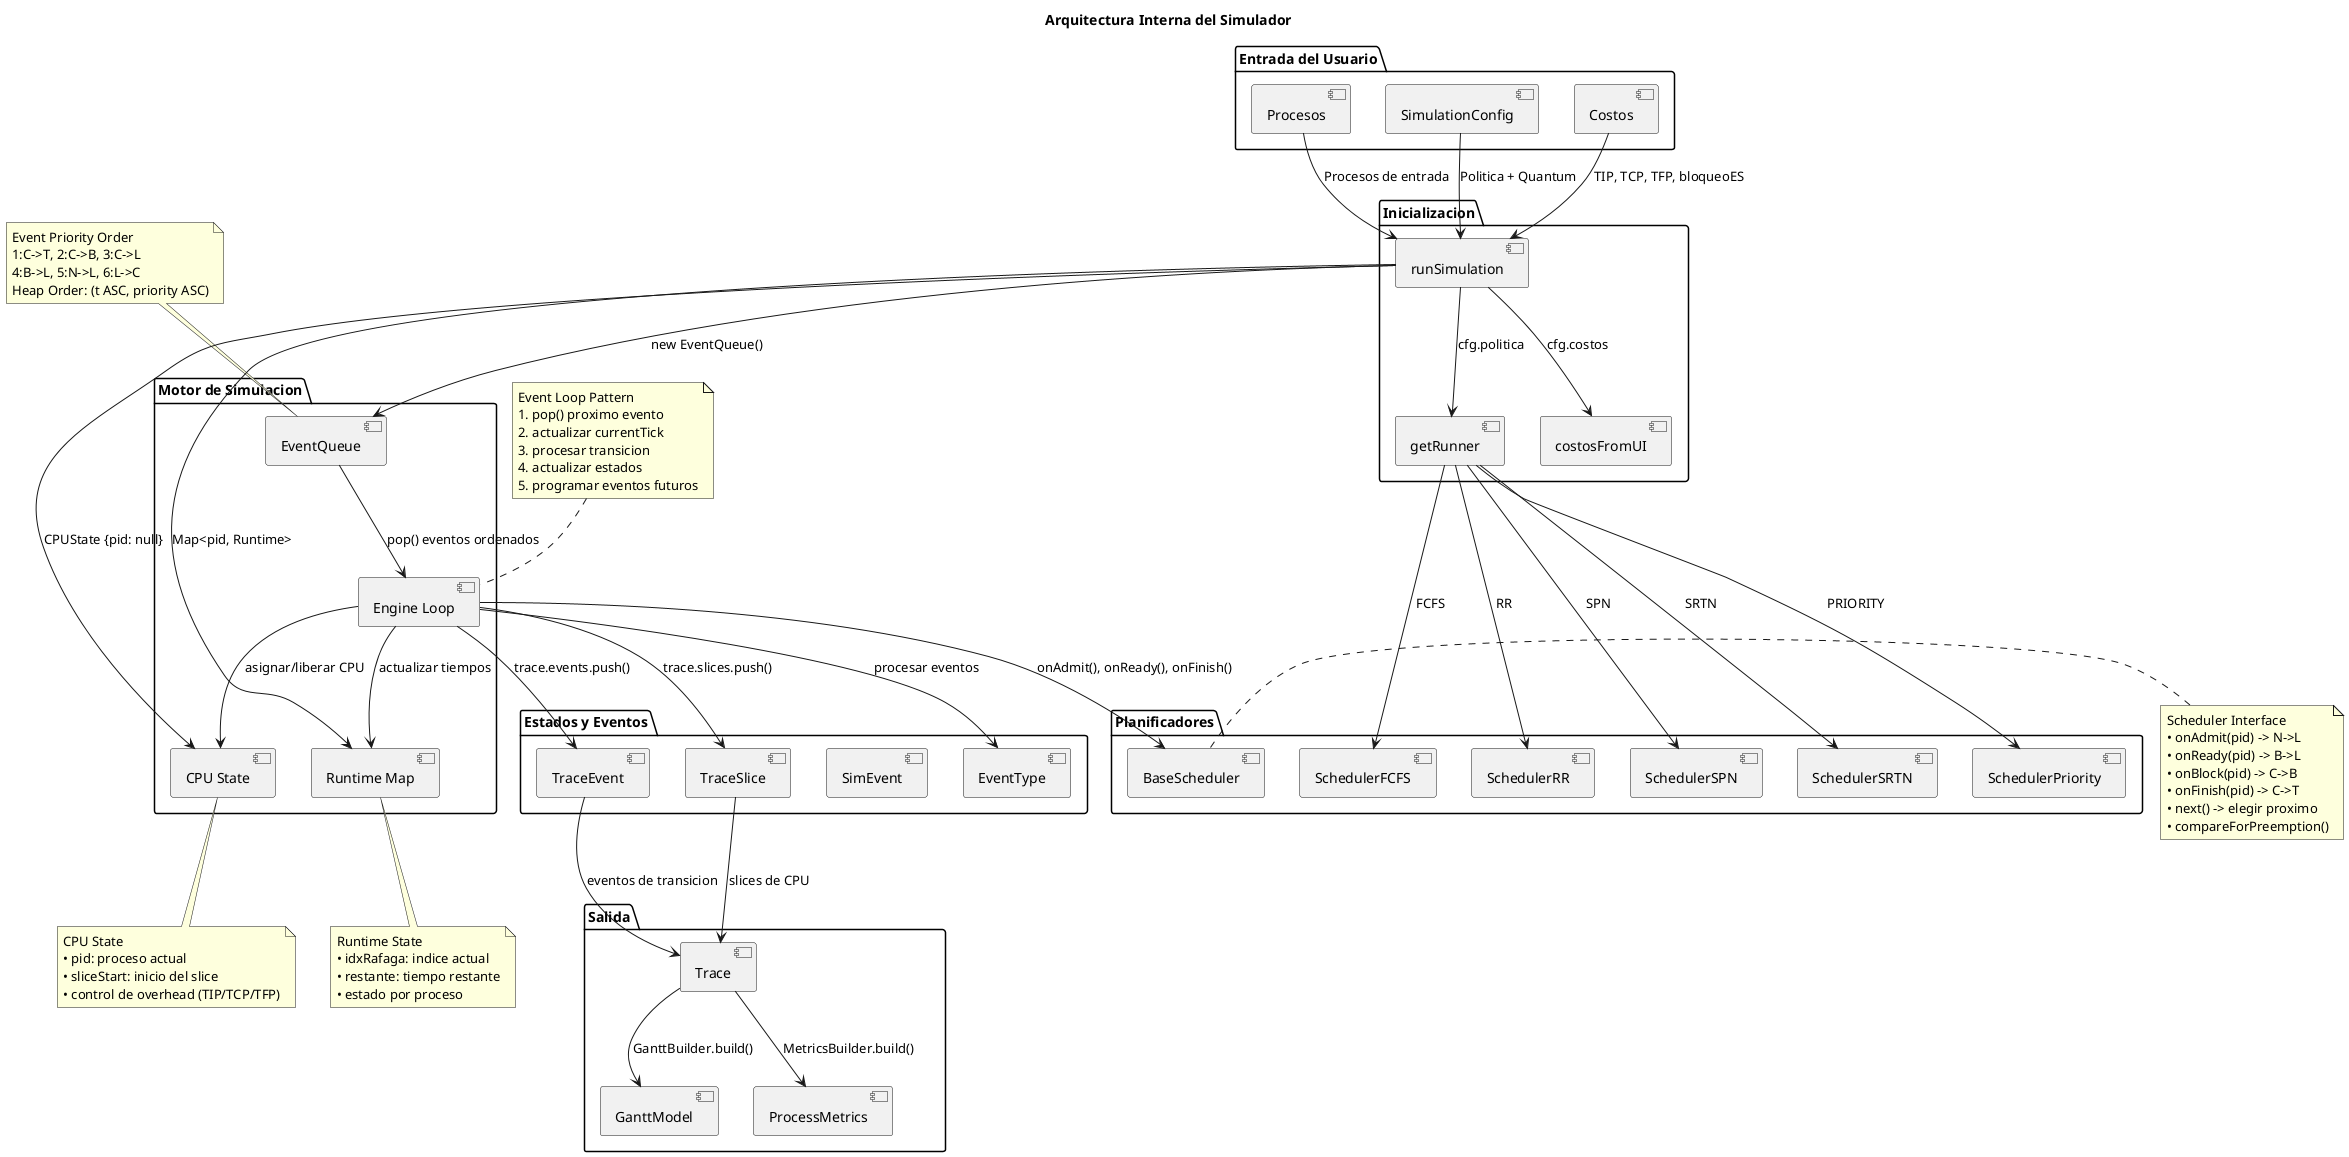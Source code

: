 @startuml arquitectura-simulador
title Arquitectura Interna del Simulador

package "Entrada del Usuario" as entrada {
  component [Procesos] as procesos
  component [SimulationConfig] as config
  component [Costos] as costos
}

package "Inicializacion" as init {
  component [runSimulation] as runSim
  component [getRunner] as getRunner
  component [costosFromUI] as costosUI
}

package "Motor de Simulacion" as engine {
  component [EventQueue] as eq
  component [Engine Loop] as loop
  component [CPU State] as cpu
  component [Runtime Map] as runtime
}

package "Planificadores" as schedulers {
  component [BaseScheduler] as base
  component [SchedulerFCFS] as fcfs
  component [SchedulerRR] as rr
  component [SchedulerSPN] as spn
  component [SchedulerSRTN] as srtn
  component [SchedulerPriority] as priority
}

package "Estados y Eventos" as events {
  component [EventType] as eventType
  component [SimEvent] as simEvent
  component [TraceEvent] as traceEvent
  component [TraceSlice] as traceSlice
}

package "Salida" as output {
  component [Trace] as trace
  component [GanttModel] as gantt
  component [ProcessMetrics] as metrics
}

procesos --> runSim : Procesos de entrada
config --> runSim : Politica + Quantum
costos --> runSim : TIP, TCP, TFP, bloqueoES

runSim --> getRunner : cfg.politica
runSim --> costosUI : cfg.costos
getRunner --> fcfs : FCFS
getRunner --> rr : RR
getRunner --> spn : SPN
getRunner --> srtn : SRTN
getRunner --> priority : PRIORITY

runSim --> eq : new EventQueue()
runSim --> runtime : Map<pid, Runtime>
runSim --> cpu : CPUState {pid: null}

eq --> loop : pop() eventos ordenados
loop --> eventType : procesar eventos
loop --> base : onAdmit(), onReady(), onFinish()
loop --> cpu : asignar/liberar CPU
loop --> runtime : actualizar tiempos

loop --> traceEvent : trace.events.push()
loop --> traceSlice : trace.slices.push()

traceEvent --> trace : eventos de transicion
traceSlice --> trace : slices de CPU
trace --> gantt : GanttBuilder.build()
trace --> metrics : MetricsBuilder.build()

note top of eq
Event Priority Order
1:C->T, 2:C->B, 3:C->L
4:B->L, 5:N->L, 6:L->C
Heap Order: (t ASC, priority ASC)
end note

note top of loop
Event Loop Pattern
1. pop() proximo evento
2. actualizar currentTick
3. procesar transicion
4. actualizar estados
5. programar eventos futuros
end note

note right of base
Scheduler Interface
• onAdmit(pid) -> N->L
• onReady(pid) -> B->L
• onBlock(pid) -> C->B
• onFinish(pid) -> C->T
• next() -> elegir proximo
• compareForPreemption()
end note

note bottom of runtime
Runtime State
• idxRafaga: indice actual
• restante: tiempo restante
• estado por proceso
end note

note bottom of cpu
CPU State
• pid: proceso actual
• sliceStart: inicio del slice
• control de overhead (TIP/TCP/TFP)
end note

@enduml